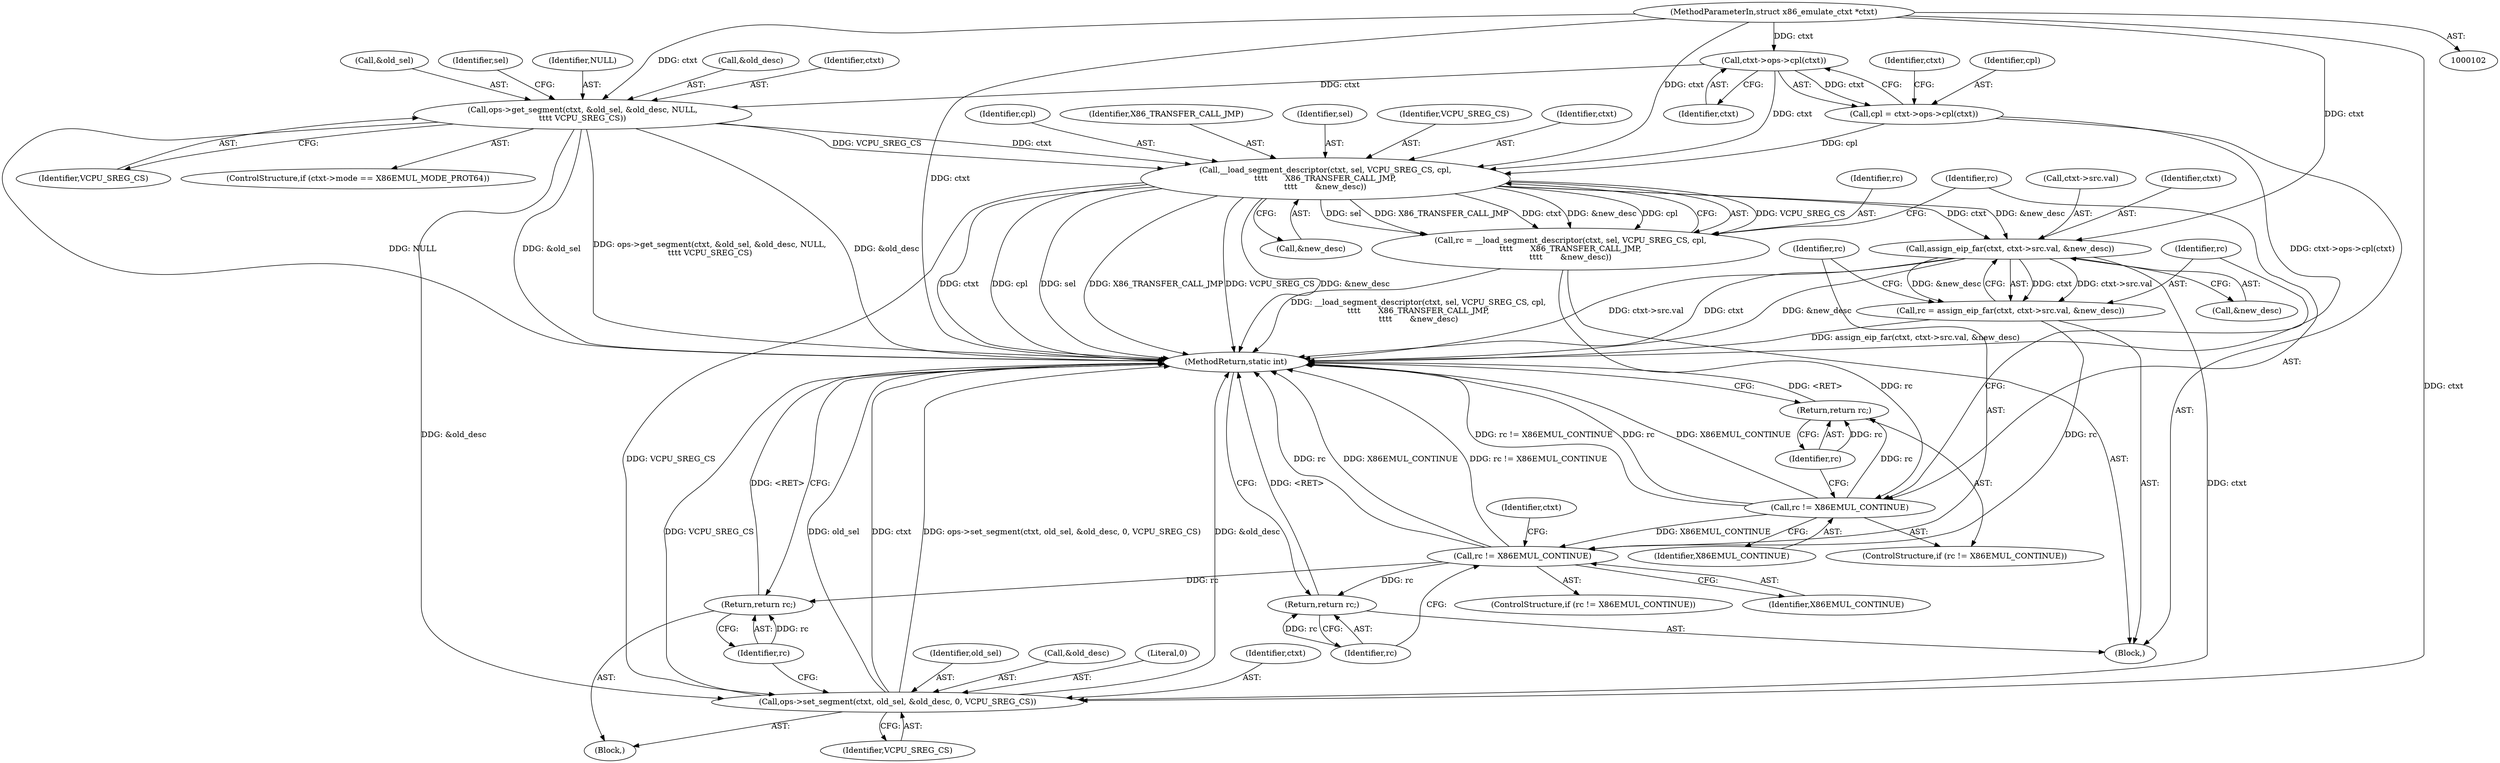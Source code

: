digraph "1_linux_2117d5398c81554fbf803f5fd1dc55eb78216c0c@pointer" {
"1000150" [label="(Call,__load_segment_descriptor(ctxt, sel, VCPU_SREG_CS, cpl,\n\t\t\t\t       X86_TRANSFER_CALL_JMP,\n\t\t\t\t       &new_desc))"];
"1000119" [label="(Call,ctxt->ops->cpl(ctxt))"];
"1000103" [label="(MethodParameterIn,struct x86_emulate_ctxt *ctxt)"];
"1000127" [label="(Call,ops->get_segment(ctxt, &old_sel, &old_desc, NULL,\n\t\t\t\t VCPU_SREG_CS))"];
"1000117" [label="(Call,cpl = ctxt->ops->cpl(ctxt))"];
"1000148" [label="(Call,rc = __load_segment_descriptor(ctxt, sel, VCPU_SREG_CS, cpl,\n\t\t\t\t       X86_TRANSFER_CALL_JMP,\n\t\t\t\t       &new_desc))"];
"1000159" [label="(Call,rc != X86EMUL_CONTINUE)"];
"1000162" [label="(Return,return rc;)"];
"1000176" [label="(Call,rc != X86EMUL_CONTINUE)"];
"1000193" [label="(Return,return rc;)"];
"1000195" [label="(Return,return rc;)"];
"1000166" [label="(Call,assign_eip_far(ctxt, ctxt->src.val, &new_desc))"];
"1000164" [label="(Call,rc = assign_eip_far(ctxt, ctxt->src.val, &new_desc))"];
"1000186" [label="(Call,ops->set_segment(ctxt, old_sel, &old_desc, 0, VCPU_SREG_CS))"];
"1000103" [label="(MethodParameterIn,struct x86_emulate_ctxt *ctxt)"];
"1000134" [label="(Identifier,VCPU_SREG_CS)"];
"1000119" [label="(Call,ctxt->ops->cpl(ctxt))"];
"1000148" [label="(Call,rc = __load_segment_descriptor(ctxt, sel, VCPU_SREG_CS, cpl,\n\t\t\t\t       X86_TRANSFER_CALL_JMP,\n\t\t\t\t       &new_desc))"];
"1000167" [label="(Identifier,ctxt)"];
"1000127" [label="(Call,ops->get_segment(ctxt, &old_sel, &old_desc, NULL,\n\t\t\t\t VCPU_SREG_CS))"];
"1000154" [label="(Identifier,cpl)"];
"1000131" [label="(Call,&old_desc)"];
"1000104" [label="(Block,)"];
"1000155" [label="(Identifier,X86_TRANSFER_CALL_JMP)"];
"1000165" [label="(Identifier,rc)"];
"1000161" [label="(Identifier,X86EMUL_CONTINUE)"];
"1000162" [label="(Return,return rc;)"];
"1000166" [label="(Call,assign_eip_far(ctxt, ctxt->src.val, &new_desc))"];
"1000163" [label="(Identifier,rc)"];
"1000128" [label="(Identifier,ctxt)"];
"1000195" [label="(Return,return rc;)"];
"1000179" [label="(Block,)"];
"1000197" [label="(MethodReturn,static int)"];
"1000124" [label="(Identifier,ctxt)"];
"1000177" [label="(Identifier,rc)"];
"1000149" [label="(Identifier,rc)"];
"1000188" [label="(Identifier,old_sel)"];
"1000192" [label="(Identifier,VCPU_SREG_CS)"];
"1000159" [label="(Call,rc != X86EMUL_CONTINUE)"];
"1000173" [label="(Call,&new_desc)"];
"1000183" [label="(Identifier,ctxt)"];
"1000152" [label="(Identifier,sel)"];
"1000176" [label="(Call,rc != X86EMUL_CONTINUE)"];
"1000158" [label="(ControlStructure,if (rc != X86EMUL_CONTINUE))"];
"1000121" [label="(ControlStructure,if (ctxt->mode == X86EMUL_MODE_PROT64))"];
"1000164" [label="(Call,rc = assign_eip_far(ctxt, ctxt->src.val, &new_desc))"];
"1000194" [label="(Identifier,rc)"];
"1000186" [label="(Call,ops->set_segment(ctxt, old_sel, &old_desc, 0, VCPU_SREG_CS))"];
"1000193" [label="(Return,return rc;)"];
"1000118" [label="(Identifier,cpl)"];
"1000189" [label="(Call,&old_desc)"];
"1000129" [label="(Call,&old_sel)"];
"1000191" [label="(Literal,0)"];
"1000137" [label="(Identifier,sel)"];
"1000178" [label="(Identifier,X86EMUL_CONTINUE)"];
"1000156" [label="(Call,&new_desc)"];
"1000120" [label="(Identifier,ctxt)"];
"1000153" [label="(Identifier,VCPU_SREG_CS)"];
"1000175" [label="(ControlStructure,if (rc != X86EMUL_CONTINUE))"];
"1000196" [label="(Identifier,rc)"];
"1000117" [label="(Call,cpl = ctxt->ops->cpl(ctxt))"];
"1000133" [label="(Identifier,NULL)"];
"1000168" [label="(Call,ctxt->src.val)"];
"1000160" [label="(Identifier,rc)"];
"1000187" [label="(Identifier,ctxt)"];
"1000151" [label="(Identifier,ctxt)"];
"1000150" [label="(Call,__load_segment_descriptor(ctxt, sel, VCPU_SREG_CS, cpl,\n\t\t\t\t       X86_TRANSFER_CALL_JMP,\n\t\t\t\t       &new_desc))"];
"1000150" -> "1000148"  [label="AST: "];
"1000150" -> "1000156"  [label="CFG: "];
"1000151" -> "1000150"  [label="AST: "];
"1000152" -> "1000150"  [label="AST: "];
"1000153" -> "1000150"  [label="AST: "];
"1000154" -> "1000150"  [label="AST: "];
"1000155" -> "1000150"  [label="AST: "];
"1000156" -> "1000150"  [label="AST: "];
"1000148" -> "1000150"  [label="CFG: "];
"1000150" -> "1000197"  [label="DDG: ctxt"];
"1000150" -> "1000197"  [label="DDG: cpl"];
"1000150" -> "1000197"  [label="DDG: sel"];
"1000150" -> "1000197"  [label="DDG: X86_TRANSFER_CALL_JMP"];
"1000150" -> "1000197"  [label="DDG: VCPU_SREG_CS"];
"1000150" -> "1000197"  [label="DDG: &new_desc"];
"1000150" -> "1000148"  [label="DDG: VCPU_SREG_CS"];
"1000150" -> "1000148"  [label="DDG: sel"];
"1000150" -> "1000148"  [label="DDG: X86_TRANSFER_CALL_JMP"];
"1000150" -> "1000148"  [label="DDG: ctxt"];
"1000150" -> "1000148"  [label="DDG: &new_desc"];
"1000150" -> "1000148"  [label="DDG: cpl"];
"1000119" -> "1000150"  [label="DDG: ctxt"];
"1000127" -> "1000150"  [label="DDG: ctxt"];
"1000127" -> "1000150"  [label="DDG: VCPU_SREG_CS"];
"1000103" -> "1000150"  [label="DDG: ctxt"];
"1000117" -> "1000150"  [label="DDG: cpl"];
"1000150" -> "1000166"  [label="DDG: ctxt"];
"1000150" -> "1000166"  [label="DDG: &new_desc"];
"1000150" -> "1000186"  [label="DDG: VCPU_SREG_CS"];
"1000119" -> "1000117"  [label="AST: "];
"1000119" -> "1000120"  [label="CFG: "];
"1000120" -> "1000119"  [label="AST: "];
"1000117" -> "1000119"  [label="CFG: "];
"1000119" -> "1000117"  [label="DDG: ctxt"];
"1000103" -> "1000119"  [label="DDG: ctxt"];
"1000119" -> "1000127"  [label="DDG: ctxt"];
"1000103" -> "1000102"  [label="AST: "];
"1000103" -> "1000197"  [label="DDG: ctxt"];
"1000103" -> "1000127"  [label="DDG: ctxt"];
"1000103" -> "1000166"  [label="DDG: ctxt"];
"1000103" -> "1000186"  [label="DDG: ctxt"];
"1000127" -> "1000121"  [label="AST: "];
"1000127" -> "1000134"  [label="CFG: "];
"1000128" -> "1000127"  [label="AST: "];
"1000129" -> "1000127"  [label="AST: "];
"1000131" -> "1000127"  [label="AST: "];
"1000133" -> "1000127"  [label="AST: "];
"1000134" -> "1000127"  [label="AST: "];
"1000137" -> "1000127"  [label="CFG: "];
"1000127" -> "1000197"  [label="DDG: &old_desc"];
"1000127" -> "1000197"  [label="DDG: &old_sel"];
"1000127" -> "1000197"  [label="DDG: ops->get_segment(ctxt, &old_sel, &old_desc, NULL,\n\t\t\t\t VCPU_SREG_CS)"];
"1000127" -> "1000197"  [label="DDG: NULL"];
"1000127" -> "1000186"  [label="DDG: &old_desc"];
"1000117" -> "1000104"  [label="AST: "];
"1000118" -> "1000117"  [label="AST: "];
"1000124" -> "1000117"  [label="CFG: "];
"1000117" -> "1000197"  [label="DDG: ctxt->ops->cpl(ctxt)"];
"1000148" -> "1000104"  [label="AST: "];
"1000149" -> "1000148"  [label="AST: "];
"1000160" -> "1000148"  [label="CFG: "];
"1000148" -> "1000197"  [label="DDG: __load_segment_descriptor(ctxt, sel, VCPU_SREG_CS, cpl,\n\t\t\t\t       X86_TRANSFER_CALL_JMP,\n\t\t\t\t       &new_desc)"];
"1000148" -> "1000159"  [label="DDG: rc"];
"1000159" -> "1000158"  [label="AST: "];
"1000159" -> "1000161"  [label="CFG: "];
"1000160" -> "1000159"  [label="AST: "];
"1000161" -> "1000159"  [label="AST: "];
"1000163" -> "1000159"  [label="CFG: "];
"1000165" -> "1000159"  [label="CFG: "];
"1000159" -> "1000197"  [label="DDG: rc != X86EMUL_CONTINUE"];
"1000159" -> "1000197"  [label="DDG: rc"];
"1000159" -> "1000197"  [label="DDG: X86EMUL_CONTINUE"];
"1000159" -> "1000162"  [label="DDG: rc"];
"1000159" -> "1000176"  [label="DDG: X86EMUL_CONTINUE"];
"1000162" -> "1000158"  [label="AST: "];
"1000162" -> "1000163"  [label="CFG: "];
"1000163" -> "1000162"  [label="AST: "];
"1000197" -> "1000162"  [label="CFG: "];
"1000162" -> "1000197"  [label="DDG: <RET>"];
"1000163" -> "1000162"  [label="DDG: rc"];
"1000176" -> "1000175"  [label="AST: "];
"1000176" -> "1000178"  [label="CFG: "];
"1000177" -> "1000176"  [label="AST: "];
"1000178" -> "1000176"  [label="AST: "];
"1000183" -> "1000176"  [label="CFG: "];
"1000196" -> "1000176"  [label="CFG: "];
"1000176" -> "1000197"  [label="DDG: X86EMUL_CONTINUE"];
"1000176" -> "1000197"  [label="DDG: rc != X86EMUL_CONTINUE"];
"1000176" -> "1000197"  [label="DDG: rc"];
"1000164" -> "1000176"  [label="DDG: rc"];
"1000176" -> "1000193"  [label="DDG: rc"];
"1000176" -> "1000195"  [label="DDG: rc"];
"1000193" -> "1000179"  [label="AST: "];
"1000193" -> "1000194"  [label="CFG: "];
"1000194" -> "1000193"  [label="AST: "];
"1000197" -> "1000193"  [label="CFG: "];
"1000193" -> "1000197"  [label="DDG: <RET>"];
"1000194" -> "1000193"  [label="DDG: rc"];
"1000195" -> "1000104"  [label="AST: "];
"1000195" -> "1000196"  [label="CFG: "];
"1000196" -> "1000195"  [label="AST: "];
"1000197" -> "1000195"  [label="CFG: "];
"1000195" -> "1000197"  [label="DDG: <RET>"];
"1000196" -> "1000195"  [label="DDG: rc"];
"1000166" -> "1000164"  [label="AST: "];
"1000166" -> "1000173"  [label="CFG: "];
"1000167" -> "1000166"  [label="AST: "];
"1000168" -> "1000166"  [label="AST: "];
"1000173" -> "1000166"  [label="AST: "];
"1000164" -> "1000166"  [label="CFG: "];
"1000166" -> "1000197"  [label="DDG: ctxt->src.val"];
"1000166" -> "1000197"  [label="DDG: ctxt"];
"1000166" -> "1000197"  [label="DDG: &new_desc"];
"1000166" -> "1000164"  [label="DDG: ctxt"];
"1000166" -> "1000164"  [label="DDG: ctxt->src.val"];
"1000166" -> "1000164"  [label="DDG: &new_desc"];
"1000166" -> "1000186"  [label="DDG: ctxt"];
"1000164" -> "1000104"  [label="AST: "];
"1000165" -> "1000164"  [label="AST: "];
"1000177" -> "1000164"  [label="CFG: "];
"1000164" -> "1000197"  [label="DDG: assign_eip_far(ctxt, ctxt->src.val, &new_desc)"];
"1000186" -> "1000179"  [label="AST: "];
"1000186" -> "1000192"  [label="CFG: "];
"1000187" -> "1000186"  [label="AST: "];
"1000188" -> "1000186"  [label="AST: "];
"1000189" -> "1000186"  [label="AST: "];
"1000191" -> "1000186"  [label="AST: "];
"1000192" -> "1000186"  [label="AST: "];
"1000194" -> "1000186"  [label="CFG: "];
"1000186" -> "1000197"  [label="DDG: ctxt"];
"1000186" -> "1000197"  [label="DDG: old_sel"];
"1000186" -> "1000197"  [label="DDG: ops->set_segment(ctxt, old_sel, &old_desc, 0, VCPU_SREG_CS)"];
"1000186" -> "1000197"  [label="DDG: &old_desc"];
"1000186" -> "1000197"  [label="DDG: VCPU_SREG_CS"];
}
